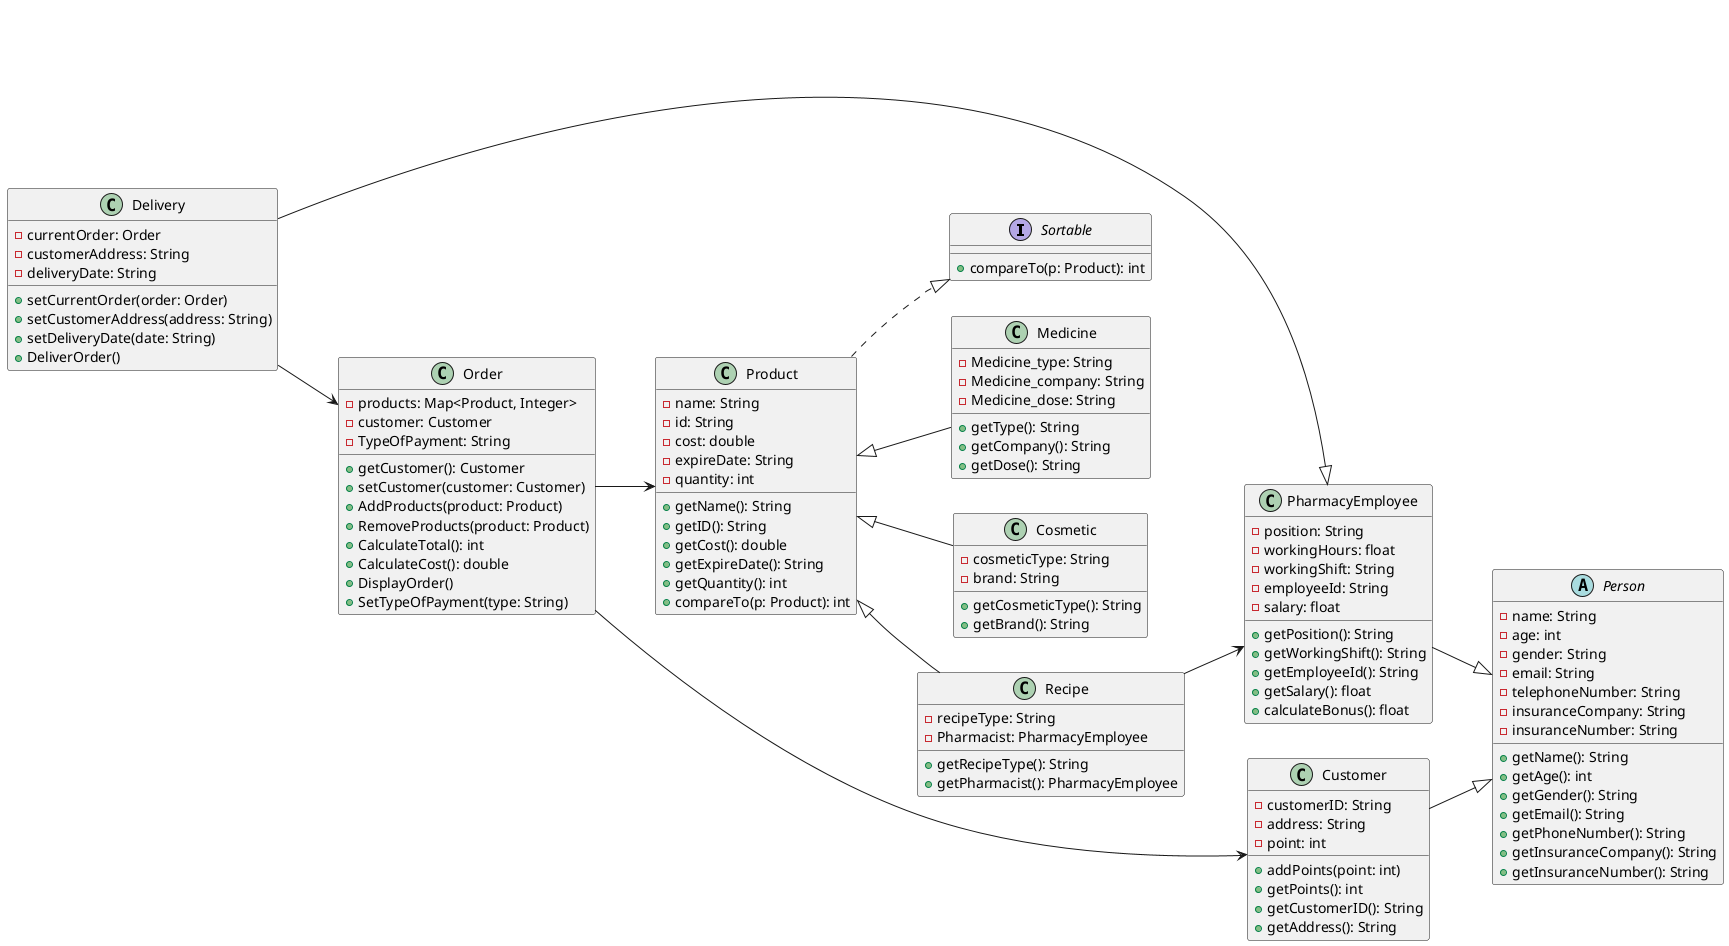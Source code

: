 @startuml
' Set direction top to bottom
left to right direction

' Interfaces and Abstract Classes
interface Sortable {
    +compareTo(p: Product): int
}

abstract class Person {
    -name: String
    -age: int
    -gender: String
    -email: String
    -telephoneNumber: String
    -insuranceCompany: String
    -insuranceNumber: String

    +getName(): String
    +getAge(): int
    +getGender(): String
    +getEmail(): String
    +getPhoneNumber(): String
    +getInsuranceCompany(): String
    +getInsuranceNumber(): String
}

' Main Product Class
class Product {
    -name: String
    -id: String
    -cost: double
    -expireDate: String
    -quantity: int

    +getName(): String
    +getID(): String
    +getCost(): double
    +getExpireDate(): String
    +getQuantity(): int
    +compareTo(p: Product): int
}

Product ..|> Sortable

' Product Subclasses
class Medicine {
    -Medicine_type: String
    -Medicine_company: String
    -Medicine_dose: String

    +getType(): String
    +getCompany(): String
    +getDose(): String
}
Product <|-- Medicine

class Cosmetic {
    -cosmeticType: String
    -brand: String

    +getCosmeticType(): String
    +getBrand(): String
}
Product <|-- Cosmetic

class Recipe {
    -recipeType: String
    -Pharmacist: PharmacyEmployee

    +getRecipeType(): String
    +getPharmacist(): PharmacyEmployee
}
Product <|-- Recipe

' People
class PharmacyEmployee {
    -position: String
    -workingHours: float
    -workingShift: String
    -employeeId: String
    -salary: float

    +getPosition(): String
    +getWorkingShift(): String
    +getEmployeeId(): String
    +getSalary(): float
    +calculateBonus(): float
}
PharmacyEmployee --|> Person

class Delivery {
    -currentOrder: Order
    -customerAddress: String
    -deliveryDate: String

    +setCurrentOrder(order: Order)
    +setCustomerAddress(address: String)
    +setDeliveryDate(date: String)
    +DeliverOrder()
}
Delivery --|> PharmacyEmployee
Delivery --> Order

class Customer {
    -customerID: String
    -address: String
    -point: int

    +addPoints(point: int)
    +getPoints(): int
    +getCustomerID(): String
    +getAddress(): String
}
Customer --|> Person

' Order Class
class Order {
    -products: Map<Product, Integer>
    -customer: Customer
    -TypeOfPayment: String

    +getCustomer(): Customer
    +setCustomer(customer: Customer)
    +AddProducts(product: Product)
    +RemoveProducts(product: Product)
    +CalculateTotal(): int
    +CalculateCost(): double
    +DisplayOrder()
    +SetTypeOfPayment(type: String)
}

Order --> Customer
Order --> Product
Recipe --> PharmacyEmployee




@enduml
